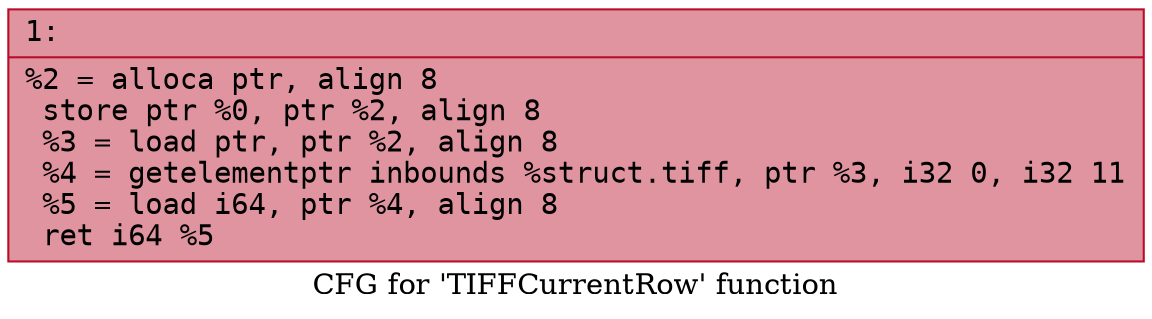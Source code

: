 digraph "CFG for 'TIFFCurrentRow' function" {
	label="CFG for 'TIFFCurrentRow' function";

	Node0x60000320bc00 [shape=record,color="#b70d28ff", style=filled, fillcolor="#b70d2870" fontname="Courier",label="{1:\l|  %2 = alloca ptr, align 8\l  store ptr %0, ptr %2, align 8\l  %3 = load ptr, ptr %2, align 8\l  %4 = getelementptr inbounds %struct.tiff, ptr %3, i32 0, i32 11\l  %5 = load i64, ptr %4, align 8\l  ret i64 %5\l}"];
}
